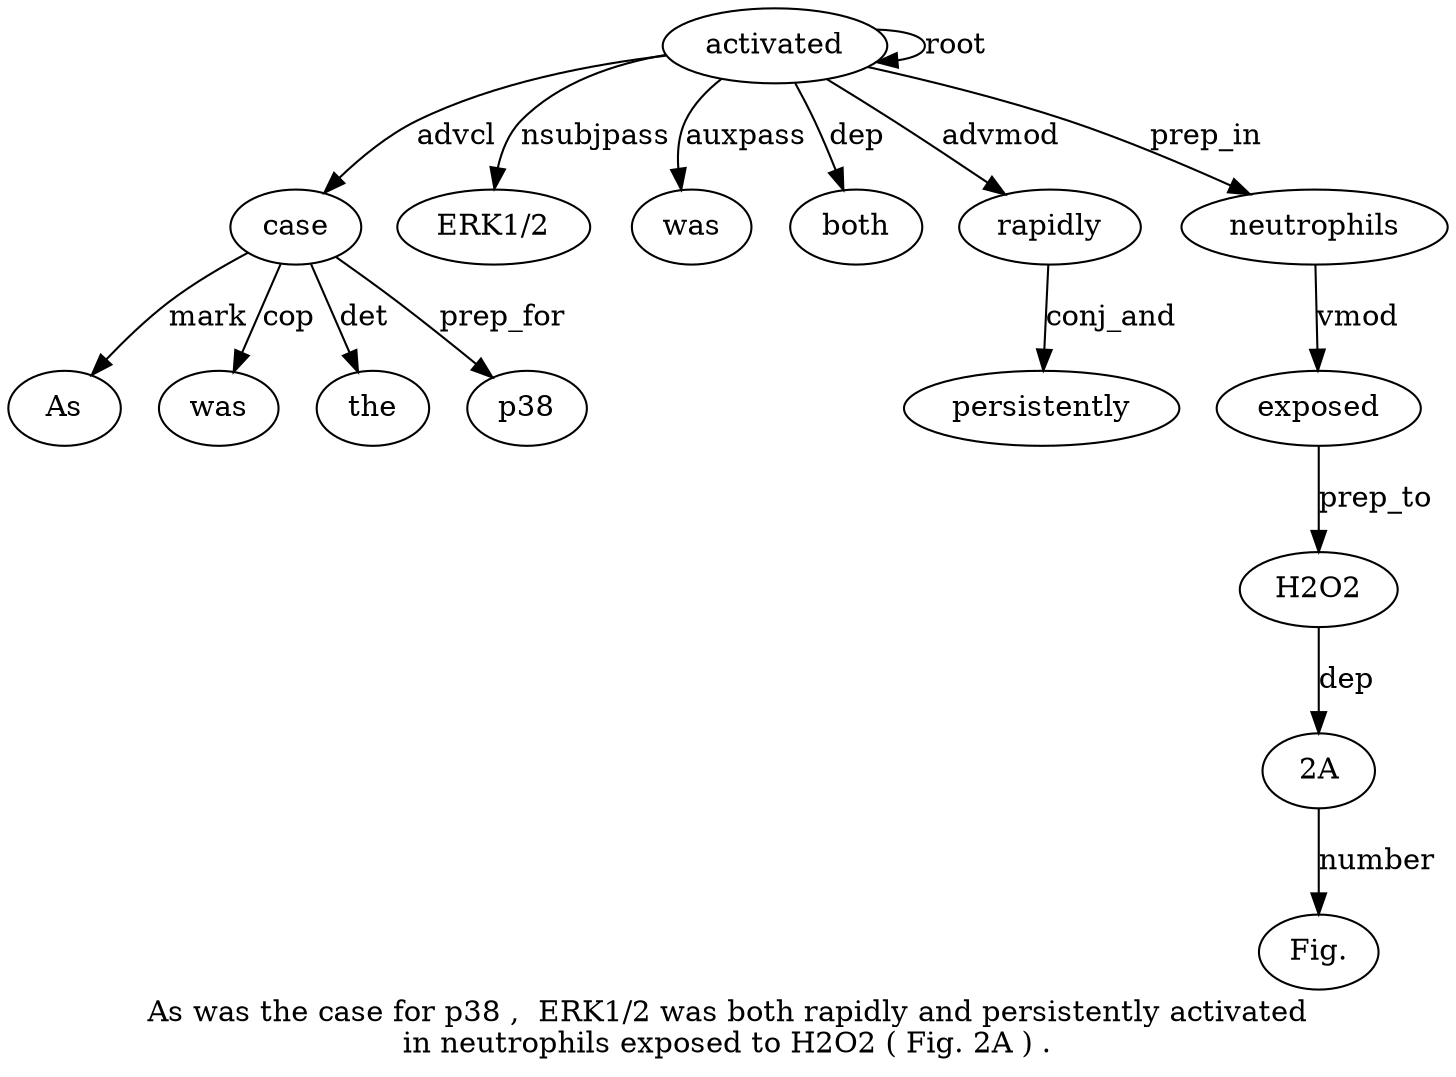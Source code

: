 digraph "As was the case for p38 ,  ERK1/2 was both rapidly and persistently activated in neutrophils exposed to H2O2 ( Fig. 2A ) ." {
label="As was the case for p38 ,  ERK1/2 was both rapidly and persistently activated
in neutrophils exposed to H2O2 ( Fig. 2A ) .";
case4 [style=filled, fillcolor=white, label=case];
As1 [style=filled, fillcolor=white, label=As];
case4 -> As1  [label=mark];
was2 [style=filled, fillcolor=white, label=was];
case4 -> was2  [label=cop];
the3 [style=filled, fillcolor=white, label=the];
case4 -> the3  [label=det];
activated14 [style=filled, fillcolor=white, label=activated];
activated14 -> case4  [label=advcl];
p386 [style=filled, fillcolor=white, label=p38];
case4 -> p386  [label=prep_for];
"ERK1/28" [style=filled, fillcolor=white, label="ERK1/2"];
activated14 -> "ERK1/28"  [label=nsubjpass];
was9 [style=filled, fillcolor=white, label=was];
activated14 -> was9  [label=auxpass];
both10 [style=filled, fillcolor=white, label=both];
activated14 -> both10  [label=dep];
rapidly11 [style=filled, fillcolor=white, label=rapidly];
activated14 -> rapidly11  [label=advmod];
persistently13 [style=filled, fillcolor=white, label=persistently];
rapidly11 -> persistently13  [label=conj_and];
activated14 -> activated14  [label=root];
neutrophils16 [style=filled, fillcolor=white, label=neutrophils];
activated14 -> neutrophils16  [label=prep_in];
exposed17 [style=filled, fillcolor=white, label=exposed];
neutrophils16 -> exposed17  [label=vmod];
H2O219 [style=filled, fillcolor=white, label=H2O2];
exposed17 -> H2O219  [label=prep_to];
"2A" [style=filled, fillcolor=white, label="2A"];
"Fig.21" [style=filled, fillcolor=white, label="Fig."];
"2A" -> "Fig.21"  [label=number];
H2O219 -> "2A"  [label=dep];
}
